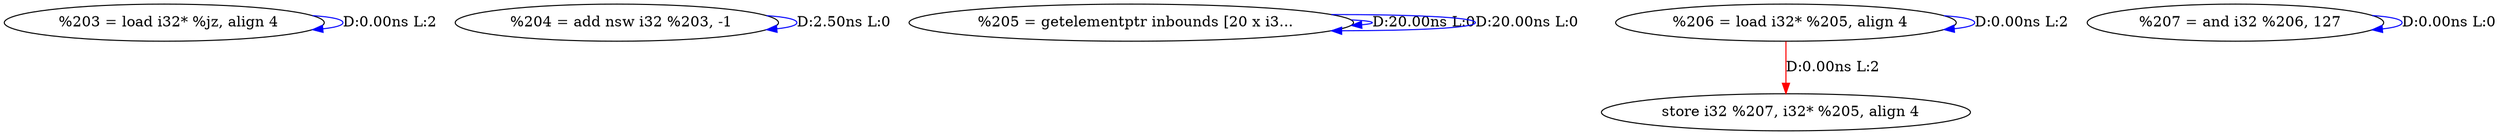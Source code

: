 digraph {
Node0x2d14ce0[label="  %203 = load i32* %jz, align 4"];
Node0x2d14ce0 -> Node0x2d14ce0[label="D:0.00ns L:2",color=blue];
Node0x2d14dc0[label="  %204 = add nsw i32 %203, -1"];
Node0x2d14dc0 -> Node0x2d14dc0[label="D:2.50ns L:0",color=blue];
Node0x2d14ea0[label="  %205 = getelementptr inbounds [20 x i3..."];
Node0x2d14ea0 -> Node0x2d14ea0[label="D:20.00ns L:0",color=blue];
Node0x2d14ea0 -> Node0x2d14ea0[label="D:20.00ns L:0",color=blue];
Node0x2d14f80[label="  %206 = load i32* %205, align 4"];
Node0x2d14f80 -> Node0x2d14f80[label="D:0.00ns L:2",color=blue];
Node0x2d15140[label="  store i32 %207, i32* %205, align 4"];
Node0x2d14f80 -> Node0x2d15140[label="D:0.00ns L:2",color=red];
Node0x2d15060[label="  %207 = and i32 %206, 127"];
Node0x2d15060 -> Node0x2d15060[label="D:0.00ns L:0",color=blue];
}
